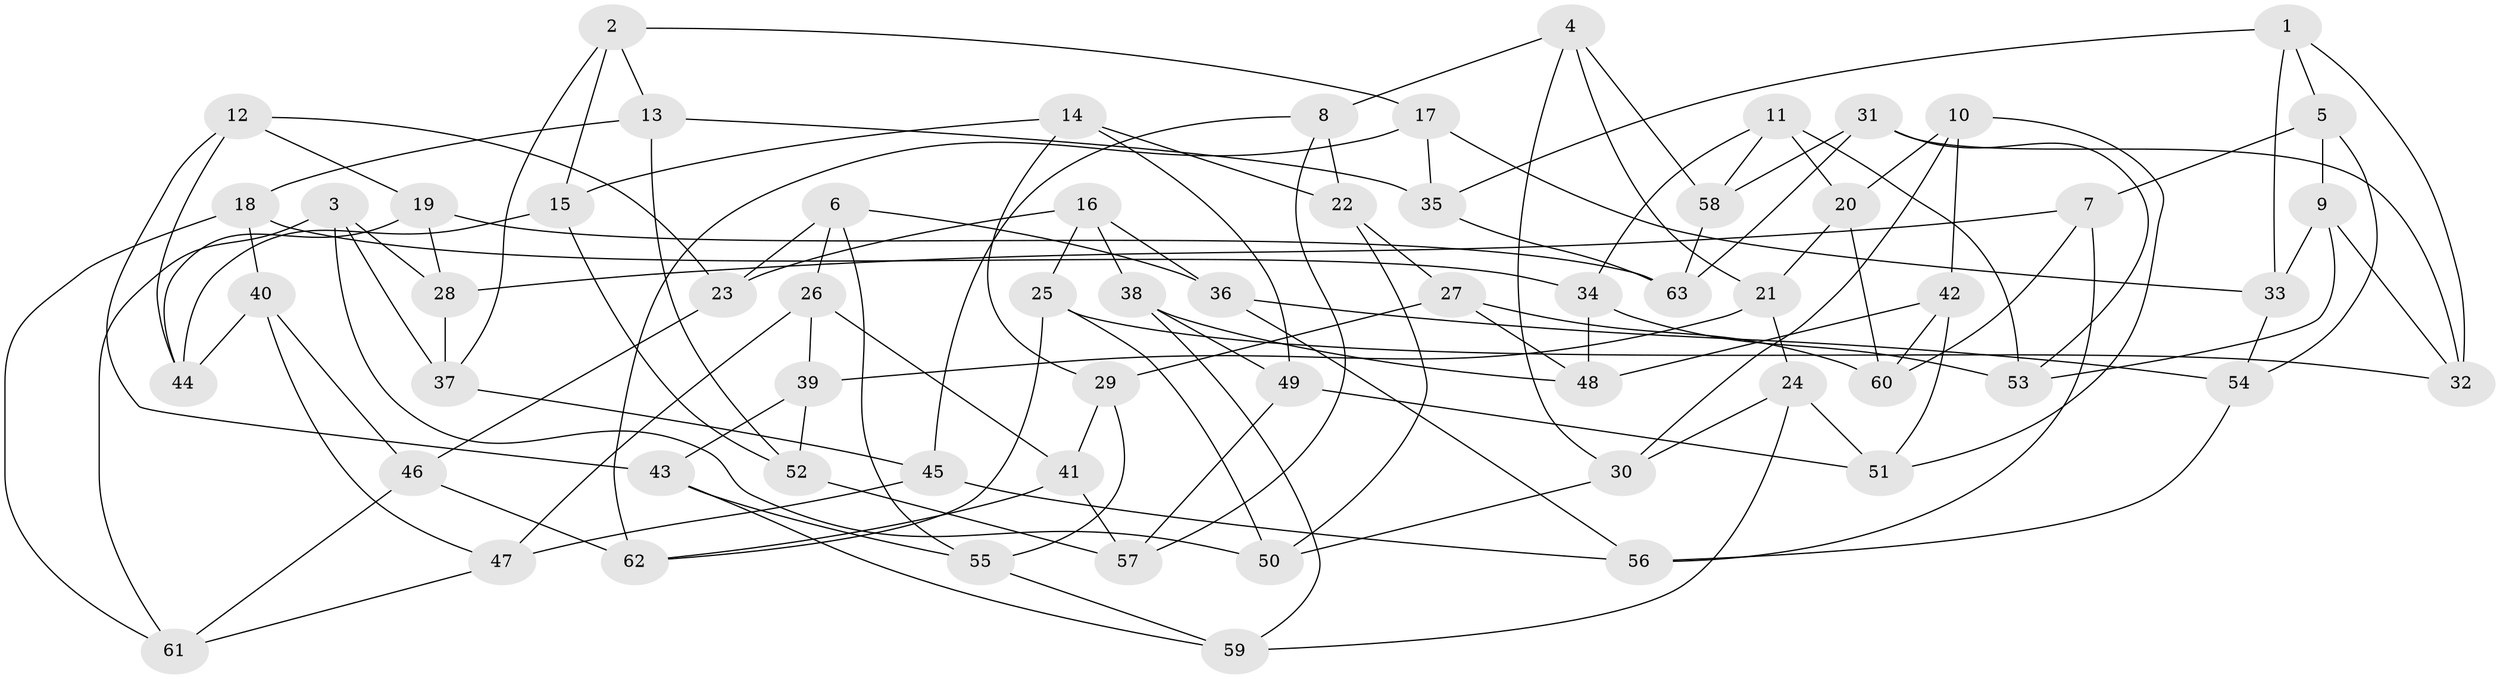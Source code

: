 // coarse degree distribution, {3: 0.18181818181818182, 4: 0.5909090909090909, 5: 0.18181818181818182, 7: 0.022727272727272728, 9: 0.022727272727272728}
// Generated by graph-tools (version 1.1) at 2025/02/03/04/25 22:02:09]
// undirected, 63 vertices, 126 edges
graph export_dot {
graph [start="1"]
  node [color=gray90,style=filled];
  1;
  2;
  3;
  4;
  5;
  6;
  7;
  8;
  9;
  10;
  11;
  12;
  13;
  14;
  15;
  16;
  17;
  18;
  19;
  20;
  21;
  22;
  23;
  24;
  25;
  26;
  27;
  28;
  29;
  30;
  31;
  32;
  33;
  34;
  35;
  36;
  37;
  38;
  39;
  40;
  41;
  42;
  43;
  44;
  45;
  46;
  47;
  48;
  49;
  50;
  51;
  52;
  53;
  54;
  55;
  56;
  57;
  58;
  59;
  60;
  61;
  62;
  63;
  1 -- 35;
  1 -- 5;
  1 -- 32;
  1 -- 33;
  2 -- 17;
  2 -- 37;
  2 -- 15;
  2 -- 13;
  3 -- 37;
  3 -- 61;
  3 -- 28;
  3 -- 50;
  4 -- 21;
  4 -- 30;
  4 -- 58;
  4 -- 8;
  5 -- 7;
  5 -- 9;
  5 -- 54;
  6 -- 36;
  6 -- 55;
  6 -- 23;
  6 -- 26;
  7 -- 60;
  7 -- 28;
  7 -- 56;
  8 -- 45;
  8 -- 22;
  8 -- 57;
  9 -- 32;
  9 -- 33;
  9 -- 53;
  10 -- 20;
  10 -- 42;
  10 -- 51;
  10 -- 30;
  11 -- 34;
  11 -- 20;
  11 -- 53;
  11 -- 58;
  12 -- 44;
  12 -- 43;
  12 -- 23;
  12 -- 19;
  13 -- 52;
  13 -- 35;
  13 -- 18;
  14 -- 15;
  14 -- 29;
  14 -- 22;
  14 -- 49;
  15 -- 44;
  15 -- 52;
  16 -- 38;
  16 -- 25;
  16 -- 23;
  16 -- 36;
  17 -- 62;
  17 -- 35;
  17 -- 33;
  18 -- 34;
  18 -- 61;
  18 -- 40;
  19 -- 63;
  19 -- 28;
  19 -- 44;
  20 -- 60;
  20 -- 21;
  21 -- 24;
  21 -- 39;
  22 -- 27;
  22 -- 50;
  23 -- 46;
  24 -- 51;
  24 -- 30;
  24 -- 59;
  25 -- 32;
  25 -- 62;
  25 -- 50;
  26 -- 39;
  26 -- 41;
  26 -- 47;
  27 -- 29;
  27 -- 48;
  27 -- 60;
  28 -- 37;
  29 -- 55;
  29 -- 41;
  30 -- 50;
  31 -- 58;
  31 -- 63;
  31 -- 53;
  31 -- 32;
  33 -- 54;
  34 -- 48;
  34 -- 53;
  35 -- 63;
  36 -- 56;
  36 -- 54;
  37 -- 45;
  38 -- 59;
  38 -- 49;
  38 -- 48;
  39 -- 43;
  39 -- 52;
  40 -- 46;
  40 -- 44;
  40 -- 47;
  41 -- 57;
  41 -- 62;
  42 -- 60;
  42 -- 48;
  42 -- 51;
  43 -- 59;
  43 -- 55;
  45 -- 47;
  45 -- 56;
  46 -- 62;
  46 -- 61;
  47 -- 61;
  49 -- 51;
  49 -- 57;
  52 -- 57;
  54 -- 56;
  55 -- 59;
  58 -- 63;
}
